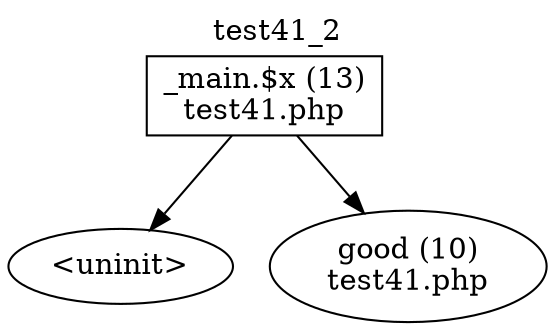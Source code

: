 digraph cfg {
  label="test41_2";
  labelloc=t;
  n1 [shape=box, label="_main.$x (13)\ntest41.php"];
  n2 [shape=ellipse, label="<uninit>"];
  n3 [shape=ellipse, label="good (10)\ntest41.php"];
  n1 -> n2;
  n1 -> n3;
}
